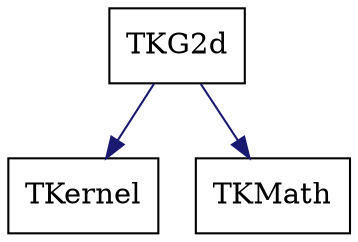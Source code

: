 digraph schema_TKG2d
{
	TKG2d [ URL = "toolkit_tkg2d.html", shape = box ]
	TKernel [ URL = "toolkit_tkernel.html" , shape = box ]
	TKG2d -> TKernel [ color = "midnightblue", style = "solid" ]
	TKMath [ URL = "toolkit_tkmath.html" , shape = box ]
	TKG2d -> TKMath [ color = "midnightblue", style = "solid" ]
	aspect = 1
}

